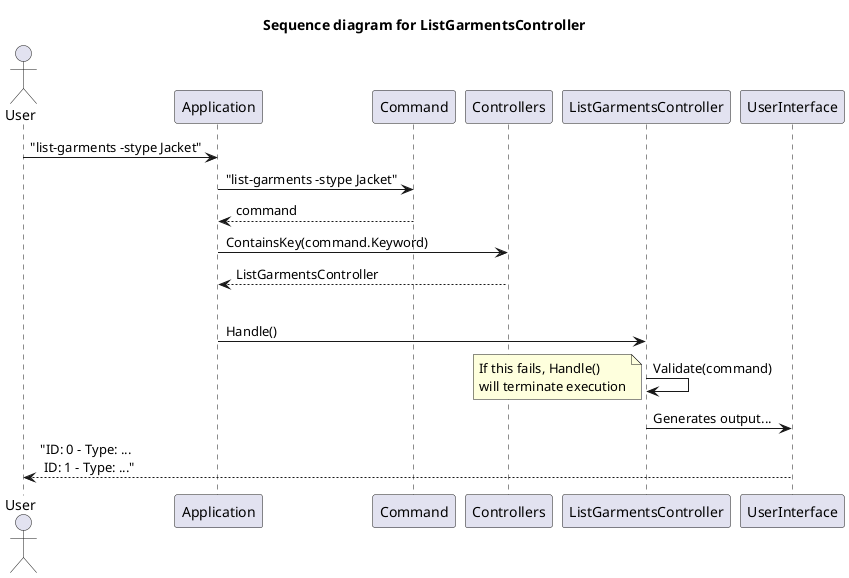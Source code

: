 @startuml ControllerSequence
title Sequence diagram for ListGarmentsController
actor User

User -> Application: "list-garments -stype Jacket"
Application -> Command: "list-garments -stype Jacket"
Application <-- Command: command
Application -> Controllers: ContainsKey(command.Keyword)
Application <-- Controllers: ListGarmentsController
|||
Application -> ListGarmentsController: Handle()
ListGarmentsController -> ListGarmentsController: Validate(command)

note left
If this fails, Handle() 
will terminate execution
end note

ListGarmentsController -> UserInterface: Generates output...
User <-- UserInterface: "ID: 0 - Type: ...\n ID: 1 - Type: ..."

@enduml